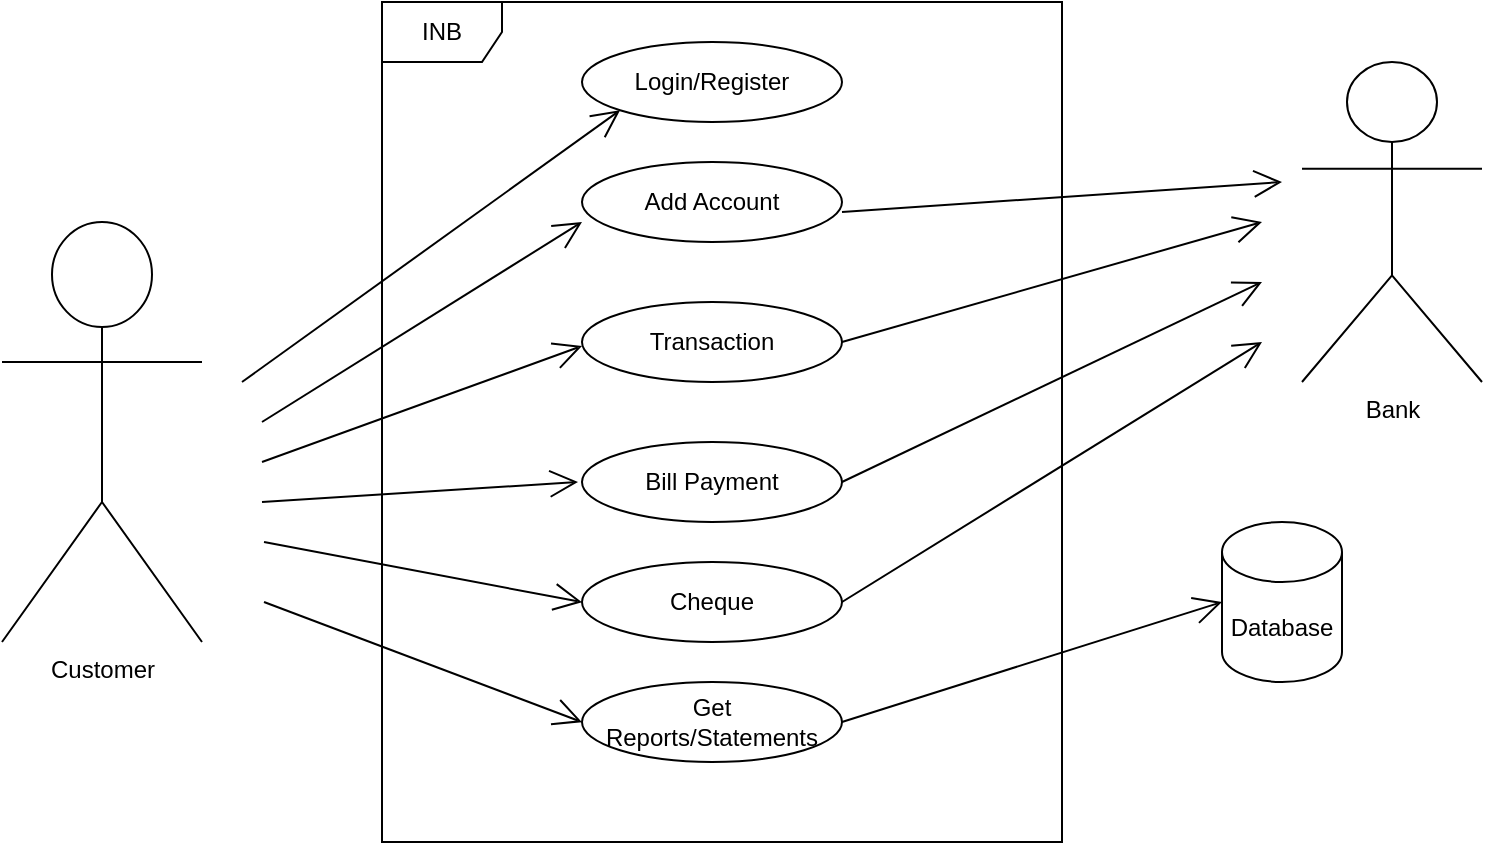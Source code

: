<mxfile version="21.7.5" type="device">
  <diagram name="Page-1" id="j4OY0IDW7KRqacmlpl82">
    <mxGraphModel dx="934" dy="546" grid="1" gridSize="10" guides="1" tooltips="1" connect="1" arrows="1" fold="1" page="1" pageScale="1" pageWidth="850" pageHeight="1100" math="0" shadow="0">
      <root>
        <mxCell id="0" />
        <mxCell id="1" parent="0" />
        <mxCell id="LJJvXM1uQQO8H7-5-WXd-2" value="Login/Register" style="ellipse;whiteSpace=wrap;html=1;" vertex="1" parent="1">
          <mxGeometry x="320" y="40" width="130" height="40" as="geometry" />
        </mxCell>
        <mxCell id="LJJvXM1uQQO8H7-5-WXd-3" value="Add Account" style="ellipse;whiteSpace=wrap;html=1;" vertex="1" parent="1">
          <mxGeometry x="320" y="100" width="130" height="40" as="geometry" />
        </mxCell>
        <mxCell id="LJJvXM1uQQO8H7-5-WXd-5" value="Transaction" style="ellipse;whiteSpace=wrap;html=1;" vertex="1" parent="1">
          <mxGeometry x="320" y="170" width="130" height="40" as="geometry" />
        </mxCell>
        <mxCell id="LJJvXM1uQQO8H7-5-WXd-9" value="Get Reports/Statements" style="ellipse;whiteSpace=wrap;html=1;" vertex="1" parent="1">
          <mxGeometry x="320" y="360" width="130" height="40" as="geometry" />
        </mxCell>
        <mxCell id="LJJvXM1uQQO8H7-5-WXd-10" value="Cheque" style="ellipse;whiteSpace=wrap;html=1;" vertex="1" parent="1">
          <mxGeometry x="320" y="300" width="130" height="40" as="geometry" />
        </mxCell>
        <mxCell id="LJJvXM1uQQO8H7-5-WXd-11" value="Bill Payment" style="ellipse;whiteSpace=wrap;html=1;" vertex="1" parent="1">
          <mxGeometry x="320" y="240" width="130" height="40" as="geometry" />
        </mxCell>
        <mxCell id="LJJvXM1uQQO8H7-5-WXd-12" value="Customer" style="shape=umlActor;verticalLabelPosition=bottom;verticalAlign=top;html=1;outlineConnect=0;" vertex="1" parent="1">
          <mxGeometry x="30" y="130" width="100" height="210" as="geometry" />
        </mxCell>
        <mxCell id="LJJvXM1uQQO8H7-5-WXd-13" value="Bank" style="shape=umlActor;verticalLabelPosition=bottom;verticalAlign=top;html=1;outlineConnect=0;" vertex="1" parent="1">
          <mxGeometry x="680" y="50" width="90" height="160" as="geometry" />
        </mxCell>
        <mxCell id="LJJvXM1uQQO8H7-5-WXd-15" value="Database" style="shape=cylinder3;whiteSpace=wrap;html=1;boundedLbl=1;backgroundOutline=1;size=15;" vertex="1" parent="1">
          <mxGeometry x="640" y="280" width="60" height="80" as="geometry" />
        </mxCell>
        <mxCell id="LJJvXM1uQQO8H7-5-WXd-19" value="INB" style="shape=umlFrame;whiteSpace=wrap;html=1;pointerEvents=0;" vertex="1" parent="1">
          <mxGeometry x="220" y="20" width="340" height="420" as="geometry" />
        </mxCell>
        <mxCell id="LJJvXM1uQQO8H7-5-WXd-24" value="" style="endArrow=open;endFill=1;endSize=12;html=1;rounded=0;entryX=0;entryY=1;entryDx=0;entryDy=0;" edge="1" parent="1" target="LJJvXM1uQQO8H7-5-WXd-2">
          <mxGeometry width="160" relative="1" as="geometry">
            <mxPoint x="150" y="210" as="sourcePoint" />
            <mxPoint x="490" y="230" as="targetPoint" />
          </mxGeometry>
        </mxCell>
        <mxCell id="LJJvXM1uQQO8H7-5-WXd-25" value="" style="endArrow=open;endFill=1;endSize=12;html=1;rounded=0;" edge="1" parent="1">
          <mxGeometry width="160" relative="1" as="geometry">
            <mxPoint x="160" y="230" as="sourcePoint" />
            <mxPoint x="320" y="130" as="targetPoint" />
          </mxGeometry>
        </mxCell>
        <mxCell id="LJJvXM1uQQO8H7-5-WXd-26" value="" style="endArrow=open;endFill=1;endSize=12;html=1;rounded=0;entryX=0;entryY=1;entryDx=0;entryDy=0;" edge="1" parent="1">
          <mxGeometry width="160" relative="1" as="geometry">
            <mxPoint x="160" y="250" as="sourcePoint" />
            <mxPoint x="320" y="192" as="targetPoint" />
          </mxGeometry>
        </mxCell>
        <mxCell id="LJJvXM1uQQO8H7-5-WXd-29" value="" style="endArrow=open;endFill=1;endSize=12;html=1;rounded=0;entryX=0;entryY=1;entryDx=0;entryDy=0;" edge="1" parent="1">
          <mxGeometry width="160" relative="1" as="geometry">
            <mxPoint x="161" y="290" as="sourcePoint" />
            <mxPoint x="320" y="320.07" as="targetPoint" />
          </mxGeometry>
        </mxCell>
        <mxCell id="LJJvXM1uQQO8H7-5-WXd-30" value="" style="endArrow=open;endFill=1;endSize=12;html=1;rounded=0;entryX=0;entryY=1;entryDx=0;entryDy=0;" edge="1" parent="1">
          <mxGeometry width="160" relative="1" as="geometry">
            <mxPoint x="160" y="270" as="sourcePoint" />
            <mxPoint x="318" y="260" as="targetPoint" />
          </mxGeometry>
        </mxCell>
        <mxCell id="LJJvXM1uQQO8H7-5-WXd-31" value="" style="endArrow=open;endFill=1;endSize=12;html=1;rounded=0;entryX=0;entryY=1;entryDx=0;entryDy=0;" edge="1" parent="1">
          <mxGeometry width="160" relative="1" as="geometry">
            <mxPoint x="161" y="320" as="sourcePoint" />
            <mxPoint x="320" y="380.07" as="targetPoint" />
          </mxGeometry>
        </mxCell>
        <mxCell id="LJJvXM1uQQO8H7-5-WXd-32" value="" style="endArrow=open;endFill=1;endSize=12;html=1;rounded=0;entryX=0;entryY=0.5;entryDx=0;entryDy=0;exitX=1;exitY=0.5;exitDx=0;exitDy=0;entryPerimeter=0;" edge="1" parent="1" source="LJJvXM1uQQO8H7-5-WXd-9" target="LJJvXM1uQQO8H7-5-WXd-15">
          <mxGeometry width="160" relative="1" as="geometry">
            <mxPoint x="481" y="320" as="sourcePoint" />
            <mxPoint x="640" y="350.07" as="targetPoint" />
          </mxGeometry>
        </mxCell>
        <mxCell id="LJJvXM1uQQO8H7-5-WXd-33" value="" style="endArrow=open;endFill=1;endSize=12;html=1;rounded=0;" edge="1" parent="1">
          <mxGeometry width="160" relative="1" as="geometry">
            <mxPoint x="450" y="320" as="sourcePoint" />
            <mxPoint x="660" y="190" as="targetPoint" />
          </mxGeometry>
        </mxCell>
        <mxCell id="LJJvXM1uQQO8H7-5-WXd-34" value="" style="endArrow=open;endFill=1;endSize=12;html=1;rounded=0;" edge="1" parent="1">
          <mxGeometry width="160" relative="1" as="geometry">
            <mxPoint x="450" y="260" as="sourcePoint" />
            <mxPoint x="660" y="160" as="targetPoint" />
          </mxGeometry>
        </mxCell>
        <mxCell id="LJJvXM1uQQO8H7-5-WXd-35" value="" style="endArrow=open;endFill=1;endSize=12;html=1;rounded=0;" edge="1" parent="1">
          <mxGeometry width="160" relative="1" as="geometry">
            <mxPoint x="450" y="190" as="sourcePoint" />
            <mxPoint x="660" y="130" as="targetPoint" />
          </mxGeometry>
        </mxCell>
        <mxCell id="LJJvXM1uQQO8H7-5-WXd-37" value="" style="endArrow=open;endFill=1;endSize=12;html=1;rounded=0;" edge="1" parent="1">
          <mxGeometry width="160" relative="1" as="geometry">
            <mxPoint x="450" y="125" as="sourcePoint" />
            <mxPoint x="670" y="110" as="targetPoint" />
          </mxGeometry>
        </mxCell>
      </root>
    </mxGraphModel>
  </diagram>
</mxfile>
